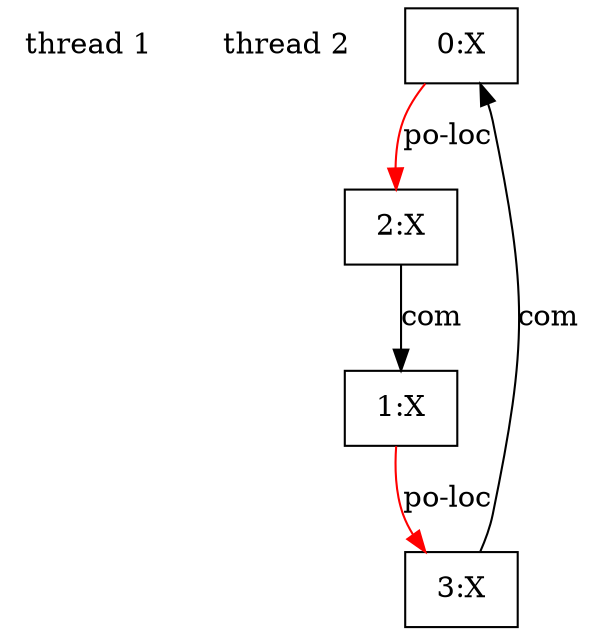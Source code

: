 digraph G {
  node[shape=box]
  "thread 1" [pos = "0,.5!", shape=none]
  "thread 2" [pos = "1.5,.5!", shape=none]
  "0:X" [pos = "0,0!"]
  "1:X" [pos = "1.5,0!"]
  "2:X" [pos = "0,-2!"]
  "3:X" [pos = "1.5,-2!"]
  "0:X" -> "2:X" [ label="po-loc", color=red ]
  "1:X" -> "3:X" [ label="po-loc", color=red ]
  "3:X" -> "0:X" [ label="com" ]
  "2:X" -> "1:X" [ label="com" ]
}
